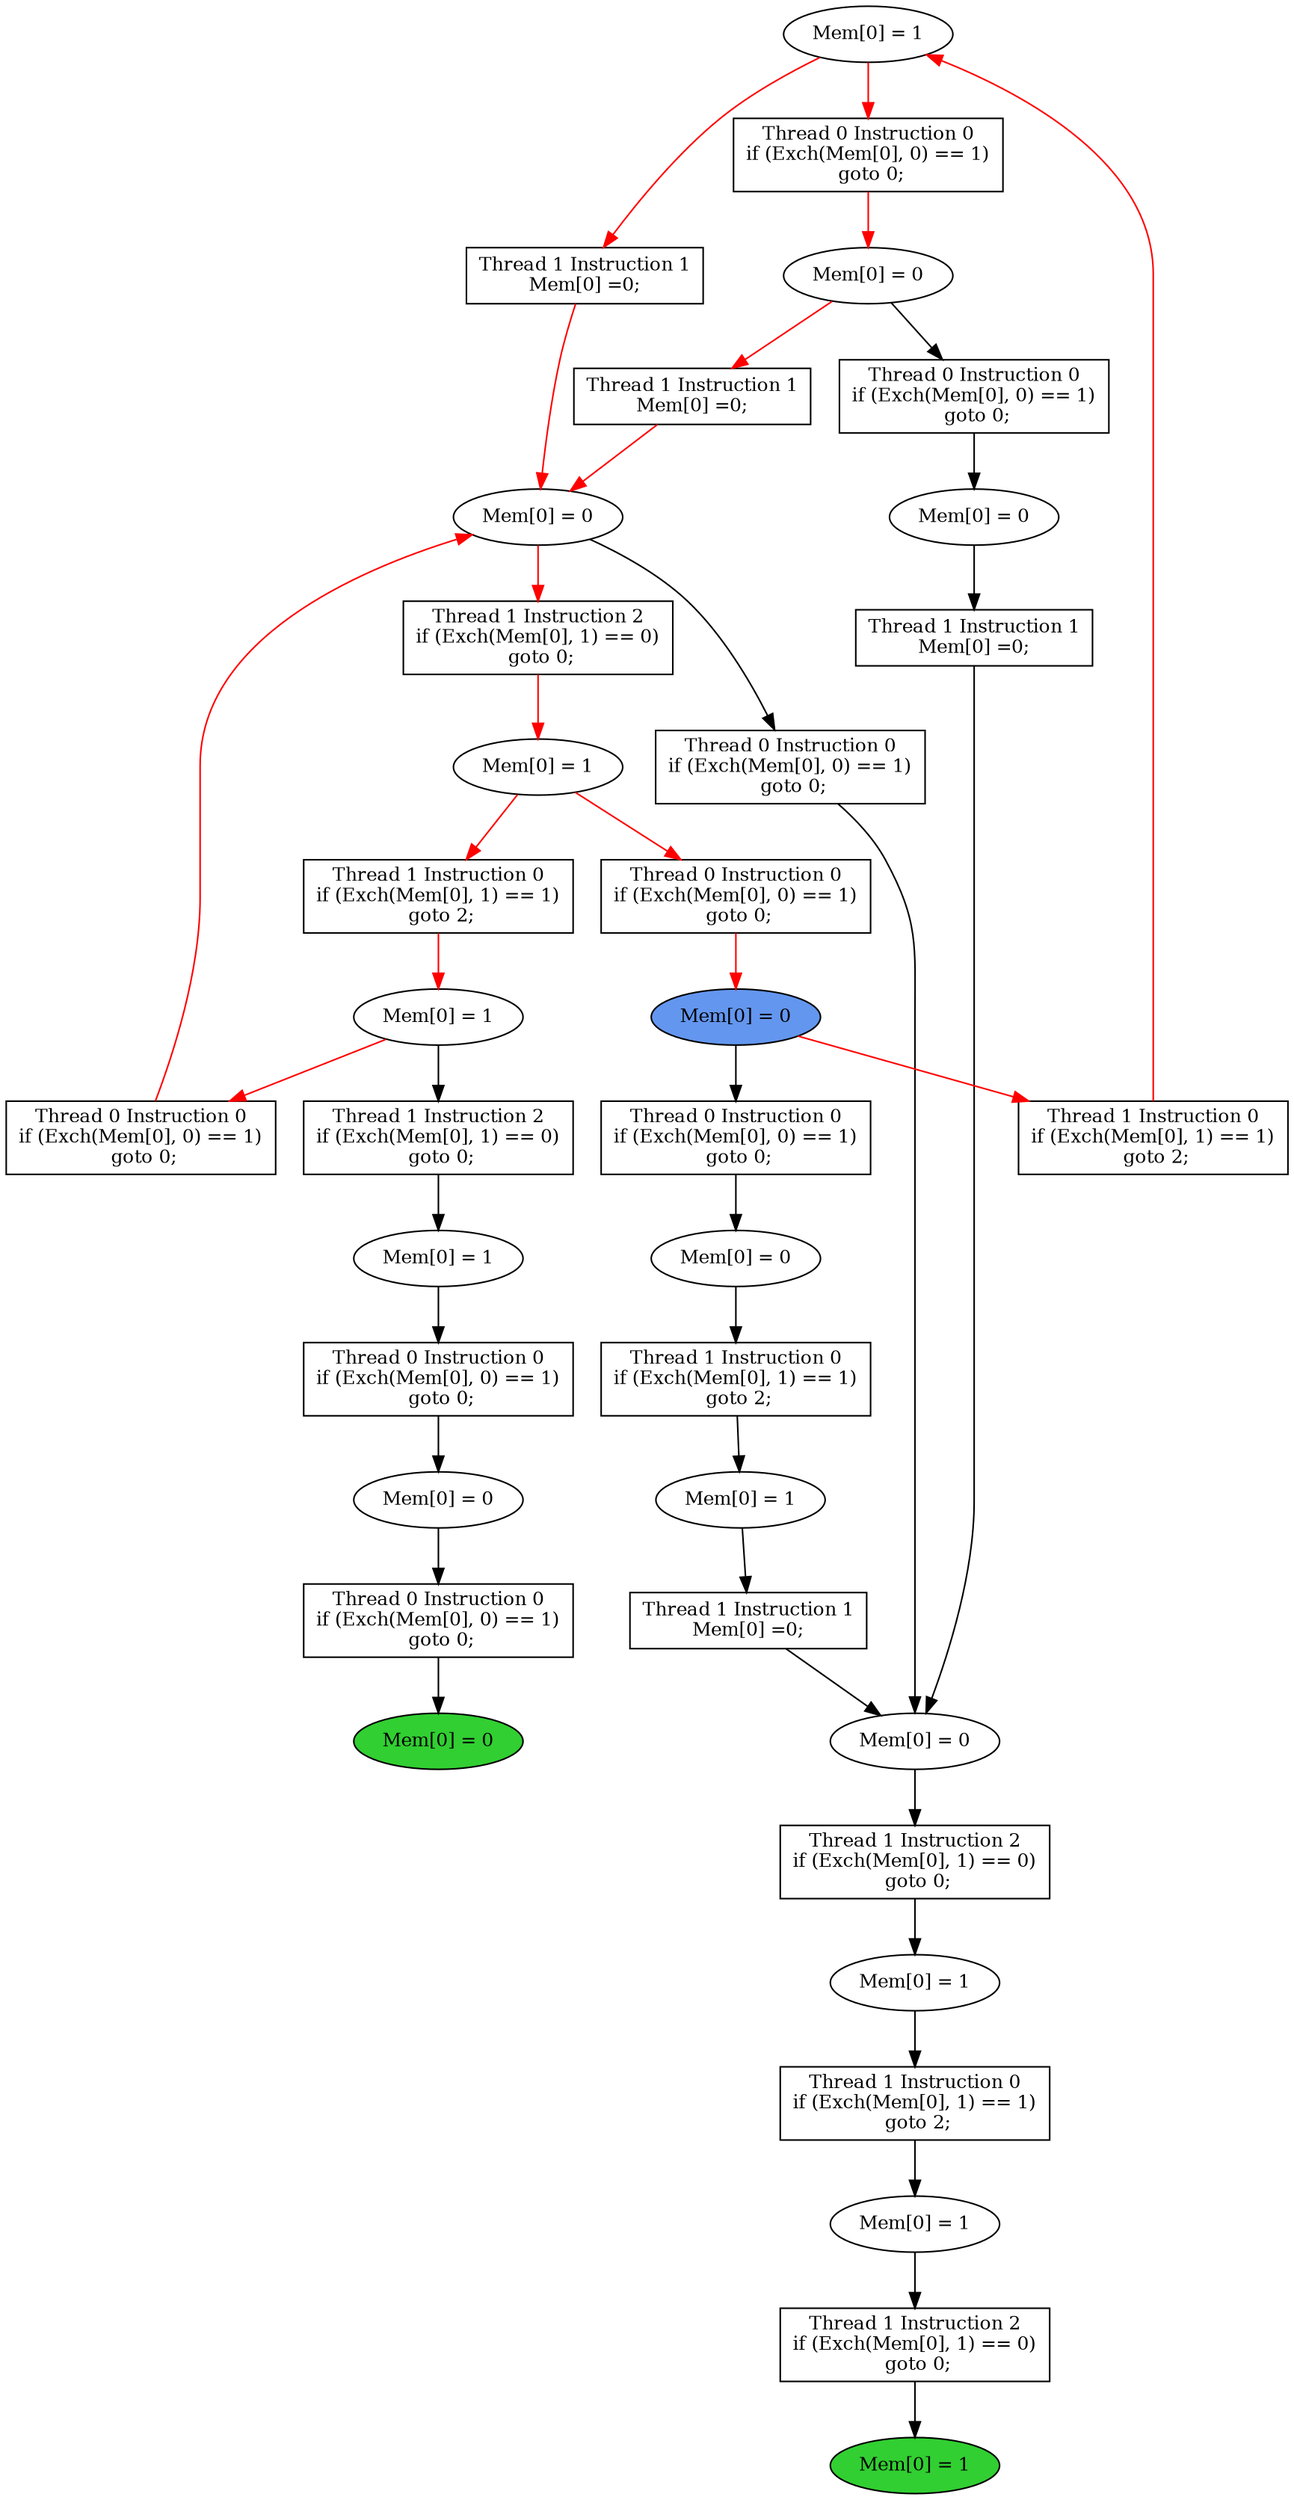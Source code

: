 digraph "graph" {
graph [fontsize=12]
node [fontsize=12]
edge [fontsize=12]
rankdir=TB;
"N16" -> "N15" [uuid = "<A0, END0>", color = "#000000", fontcolor = "#ffffff", style = "solid", label = "", dir = "forward", weight = "1"]
"N20" -> "N19" [uuid = "<A1, S4>", color = "#000000", fontcolor = "#ffffff", style = "solid", label = "", dir = "forward", weight = "1"]
"N30" -> "N21" [uuid = "<A2, S7>", color = "#000000", fontcolor = "#ffffff", style = "solid", label = "", dir = "forward", weight = "1"]
"N29" -> "N28" [uuid = "<A3, S6>", color = "#000000", fontcolor = "#ffffff", style = "solid", label = "", dir = "forward", weight = "1"]
"N46" -> "N45" [uuid = "<A4, S5>", color = "#ff0000", fontcolor = "#ffffff", style = "solid", label = "", dir = "forward", weight = "1"]
"N12" -> "N11" [uuid = "<A5, S1>", color = "#000000", fontcolor = "#ffffff", style = "solid", label = "", dir = "forward", weight = "1"]
"N42" -> "N37" [uuid = "<A6, S0>", color = "#ff0000", fontcolor = "#ffffff", style = "solid", label = "", dir = "back", weight = "1"]
"N25" -> "N21" [uuid = "<A7, S7>", color = "#000000", fontcolor = "#ffffff", style = "solid", label = "", dir = "forward", weight = "1"]
"N22" -> "N21" [uuid = "<A8, S7>", color = "#000000", fontcolor = "#ffffff", style = "solid", label = "", dir = "forward", weight = "1"]
"N44" -> "N42" [uuid = "<A9, S0>", color = "#ff0000", fontcolor = "#ffffff", style = "solid", label = "", dir = "forward", weight = "1"]
"N47" -> "N42" [uuid = "<A10, S0>", color = "#ff0000", fontcolor = "#ffffff", style = "solid", label = "", dir = "forward", weight = "1"]
"N34" -> "N33" [uuid = "<A11, START>", color = "#ff0000", fontcolor = "#ffffff", style = "solid", label = "", dir = "forward", weight = "1"]
"N14" -> "N13" [uuid = "<A12, S3>", color = "#000000", fontcolor = "#ffffff", style = "solid", label = "", dir = "forward", weight = "1"]
"N41" -> "N40" [uuid = "<A13, S2>", color = "#ff0000", fontcolor = "#ffffff", style = "solid", label = "", dir = "forward", weight = "1"]
"N18" -> "N17" [uuid = "<A14, S12>", color = "#000000", fontcolor = "#ffffff", style = "solid", label = "", dir = "forward", weight = "1"]
"N27" -> "N26" [uuid = "<A15, S11>", color = "#000000", fontcolor = "#ffffff", style = "solid", label = "", dir = "forward", weight = "1"]
"N39" -> "N38" [uuid = "<A16, S10>", color = "#ff0000", fontcolor = "#ffffff", style = "solid", label = "", dir = "forward", weight = "1"]
"N48" -> "N32" [uuid = "<A17, S9>", color = "#ff0000", fontcolor = "#ffffff", style = "solid", label = "", dir = "back", weight = "1"]
"N10" -> "N9" [uuid = "<A18, END1>", color = "#000000", fontcolor = "#ffffff", style = "solid", label = "", dir = "forward", weight = "1"]
"N24" -> "N23" [uuid = "<A19, S8>", color = "#000000", fontcolor = "#ffffff", style = "solid", label = "", dir = "forward", weight = "1"]
"N17" -> "N16" [uuid = "<A0, S12>", color = "#000000", fontcolor = "#ffffff", style = "solid", label = "", dir = "forward", weight = "1"]
"N21" -> "N20" [uuid = "<A1, S7>", color = "#000000", fontcolor = "#ffffff", style = "solid", label = "", dir = "forward", weight = "1"]
"N42" -> "N30" [uuid = "<A2, S0>", color = "#000000", fontcolor = "#ffffff", style = "solid", label = "", dir = "forward", weight = "1"]
"N33" -> "N29" [uuid = "<A3, START>", color = "#000000", fontcolor = "#ffffff", style = "solid", label = "", dir = "forward", weight = "1"]
"N48" -> "N46" [uuid = "<A4, S9>", color = "#ff0000", fontcolor = "#ffffff", style = "solid", label = "", dir = "forward", weight = "1"]
"N13" -> "N12" [uuid = "<A5, S3>", color = "#000000", fontcolor = "#ffffff", style = "solid", label = "", dir = "forward", weight = "1"]
"N38" -> "N37" [uuid = "<A6, S10>", color = "#ff0000", fontcolor = "#ffffff", style = "solid", label = "", dir = "forward", weight = "1"]
"N26" -> "N25" [uuid = "<A7, S11>", color = "#000000", fontcolor = "#ffffff", style = "solid", label = "", dir = "forward", weight = "1"]
"N23" -> "N22" [uuid = "<A8, S8>", color = "#000000", fontcolor = "#ffffff", style = "solid", label = "", dir = "forward", weight = "1"]
"N45" -> "N44" [uuid = "<A9, S5>", color = "#ff0000", fontcolor = "#ffffff", style = "solid", label = "", dir = "forward", weight = "1"]
"N48" -> "N47" [uuid = "<A10, S9>", color = "#ff0000", fontcolor = "#ffffff", style = "solid", label = "", dir = "forward", weight = "1"]
"N40" -> "N34" [uuid = "<A11, S2>", color = "#ff0000", fontcolor = "#ffffff", style = "solid", label = "", dir = "forward", weight = "1"]
"N38" -> "N14" [uuid = "<A12, S10>", color = "#000000", fontcolor = "#ffffff", style = "solid", label = "", dir = "forward", weight = "1"]
"N42" -> "N41" [uuid = "<A13, S0>", color = "#ff0000", fontcolor = "#ffffff", style = "solid", label = "", dir = "forward", weight = "1"]
"N19" -> "N18" [uuid = "<A14, S4>", color = "#000000", fontcolor = "#ffffff", style = "solid", label = "", dir = "forward", weight = "1"]
"N28" -> "N27" [uuid = "<A15, S6>", color = "#000000", fontcolor = "#ffffff", style = "solid", label = "", dir = "forward", weight = "1"]
"N40" -> "N39" [uuid = "<A16, S2>", color = "#ff0000", fontcolor = "#ffffff", style = "solid", label = "", dir = "forward", weight = "1"]
"N33" -> "N32" [uuid = "<A17, START>", color = "#ff0000", fontcolor = "#ffffff", style = "solid", label = "", dir = "forward", weight = "1"]
"N11" -> "N10" [uuid = "<A18, S1>", color = "#000000", fontcolor = "#ffffff", style = "solid", label = "", dir = "forward", weight = "1"]
"N45" -> "N24" [uuid = "<A19, S5>", color = "#000000", fontcolor = "#ffffff", style = "solid", label = "", dir = "forward", weight = "1"]
"N9" [uuid="END1", label="Mem[0] = 0", fillcolor = "#31cf31", fontcolor = "#000000", shape = "ellipse", style = "filled, solid"]
"N10" [uuid="A18", label="Thread 0 Instruction 0
if (Exch(Mem[0], 0) == 1)
 goto 0;", fillcolor = "#ffffff", fontcolor = "#000000", shape = "box", style = "filled, solid"]
"N11" [uuid="S1", label="Mem[0] = 0", fillcolor = "#ffffff", fontcolor = "#000000", shape = "ellipse", style = "filled, solid"]
"N12" [uuid="A5", label="Thread 0 Instruction 0
if (Exch(Mem[0], 0) == 1)
 goto 0;", fillcolor = "#ffffff", fontcolor = "#000000", shape = "box", style = "filled, solid"]
"N13" [uuid="S3", label="Mem[0] = 1", fillcolor = "#ffffff", fontcolor = "#000000", shape = "ellipse", style = "filled, solid"]
"N14" [uuid="A12", label="Thread 1 Instruction 2
if (Exch(Mem[0], 1) == 0)
 goto 0;", fillcolor = "#ffffff", fontcolor = "#000000", shape = "box", style = "filled, solid"]
"N15" [uuid="END0", label="Mem[0] = 1", fillcolor = "#31cf31", fontcolor = "#000000", shape = "ellipse", style = "filled, solid"]
"N16" [uuid="A0", label="Thread 1 Instruction 2
if (Exch(Mem[0], 1) == 0)
 goto 0;", fillcolor = "#ffffff", fontcolor = "#000000", shape = "box", style = "filled, solid"]
"N17" [uuid="S12", label="Mem[0] = 1", fillcolor = "#ffffff", fontcolor = "#000000", shape = "ellipse", style = "filled, solid"]
"N18" [uuid="A14", label="Thread 1 Instruction 0
if (Exch(Mem[0], 1) == 1)
 goto 2;", fillcolor = "#ffffff", fontcolor = "#000000", shape = "box", style = "filled, solid"]
"N19" [uuid="S4", label="Mem[0] = 1", fillcolor = "#ffffff", fontcolor = "#000000", shape = "ellipse", style = "filled, solid"]
"N20" [uuid="A1", label="Thread 1 Instruction 2
if (Exch(Mem[0], 1) == 0)
 goto 0;", fillcolor = "#ffffff", fontcolor = "#000000", shape = "box", style = "filled, solid"]
"N21" [uuid="S7", label="Mem[0] = 0", fillcolor = "#ffffff", fontcolor = "#000000", shape = "ellipse", style = "filled, solid"]
"N22" [uuid="A8", label="Thread 1 Instruction 1
Mem[0] =0;", fillcolor = "#ffffff", fontcolor = "#000000", shape = "box", style = "filled, solid"]
"N23" [uuid="S8", label="Mem[0] = 0", fillcolor = "#ffffff", fontcolor = "#000000", shape = "ellipse", style = "filled, solid"]
"N24" [uuid="A19", label="Thread 0 Instruction 0
if (Exch(Mem[0], 0) == 1)
 goto 0;", fillcolor = "#ffffff", fontcolor = "#000000", shape = "box", style = "filled, solid"]
"N25" [uuid="A7", label="Thread 1 Instruction 1
Mem[0] =0;", fillcolor = "#ffffff", fontcolor = "#000000", shape = "box", style = "filled, solid"]
"N26" [uuid="S11", label="Mem[0] = 1", fillcolor = "#ffffff", fontcolor = "#000000", shape = "ellipse", style = "filled, solid"]
"N27" [uuid="A15", label="Thread 1 Instruction 0
if (Exch(Mem[0], 1) == 1)
 goto 2;", fillcolor = "#ffffff", fontcolor = "#000000", shape = "box", style = "filled, solid"]
"N28" [uuid="S6", label="Mem[0] = 0", fillcolor = "#ffffff", fontcolor = "#000000", shape = "ellipse", style = "filled, solid"]
"N29" [uuid="A3", label="Thread 0 Instruction 0
if (Exch(Mem[0], 0) == 1)
 goto 0;", fillcolor = "#ffffff", fontcolor = "#000000", shape = "box", style = "filled, solid"]
"N30" [uuid="A2", label="Thread 0 Instruction 0
if (Exch(Mem[0], 0) == 1)
 goto 0;", fillcolor = "#ffffff", fontcolor = "#000000", shape = "box", style = "filled, solid"]
"N32" [uuid="A17", label="Thread 1 Instruction 0
if (Exch(Mem[0], 1) == 1)
 goto 2;", fillcolor = "#ffffff", fontcolor = "#000000", shape = "box", style = "filled, solid"]
"N33" [uuid="START", label="Mem[0] = 0", fillcolor = "#6396ef", fontcolor = "#000000", shape = "ellipse", style = "filled, solid"]
"N34" [uuid="A11", label="Thread 0 Instruction 0
if (Exch(Mem[0], 0) == 1)
 goto 0;", fillcolor = "#ffffff", fontcolor = "#000000", shape = "box", style = "filled, solid"]
"N37" [uuid="A6", label="Thread 0 Instruction 0
if (Exch(Mem[0], 0) == 1)
 goto 0;", fillcolor = "#ffffff", fontcolor = "#000000", shape = "box", style = "filled, solid"]
"N38" [uuid="S10", label="Mem[0] = 1", fillcolor = "#ffffff", fontcolor = "#000000", shape = "ellipse", style = "filled, solid"]
"N39" [uuid="A16", label="Thread 1 Instruction 0
if (Exch(Mem[0], 1) == 1)
 goto 2;", fillcolor = "#ffffff", fontcolor = "#000000", shape = "box", style = "filled, solid"]
"N40" [uuid="S2", label="Mem[0] = 1", fillcolor = "#ffffff", fontcolor = "#000000", shape = "ellipse", style = "filled, solid"]
"N41" [uuid="A13", label="Thread 1 Instruction 2
if (Exch(Mem[0], 1) == 0)
 goto 0;", fillcolor = "#ffffff", fontcolor = "#000000", shape = "box", style = "filled, solid"]
"N42" [uuid="S0", label="Mem[0] = 0", fillcolor = "#ffffff", fontcolor = "#000000", shape = "ellipse", style = "filled, solid"]
"N44" [uuid="A9", label="Thread 1 Instruction 1
Mem[0] =0;", fillcolor = "#ffffff", fontcolor = "#000000", shape = "box", style = "filled, solid"]
"N45" [uuid="S5", label="Mem[0] = 0", fillcolor = "#ffffff", fontcolor = "#000000", shape = "ellipse", style = "filled, solid"]
"N46" [uuid="A4", label="Thread 0 Instruction 0
if (Exch(Mem[0], 0) == 1)
 goto 0;", fillcolor = "#ffffff", fontcolor = "#000000", shape = "box", style = "filled, solid"]
"N47" [uuid="A10", label="Thread 1 Instruction 1
Mem[0] =0;", fillcolor = "#ffffff", fontcolor = "#000000", shape = "box", style = "filled, solid"]
"N48" [uuid="S9", label="Mem[0] = 1", fillcolor = "#ffffff", fontcolor = "#000000", shape = "ellipse", style = "filled, solid"]
}
